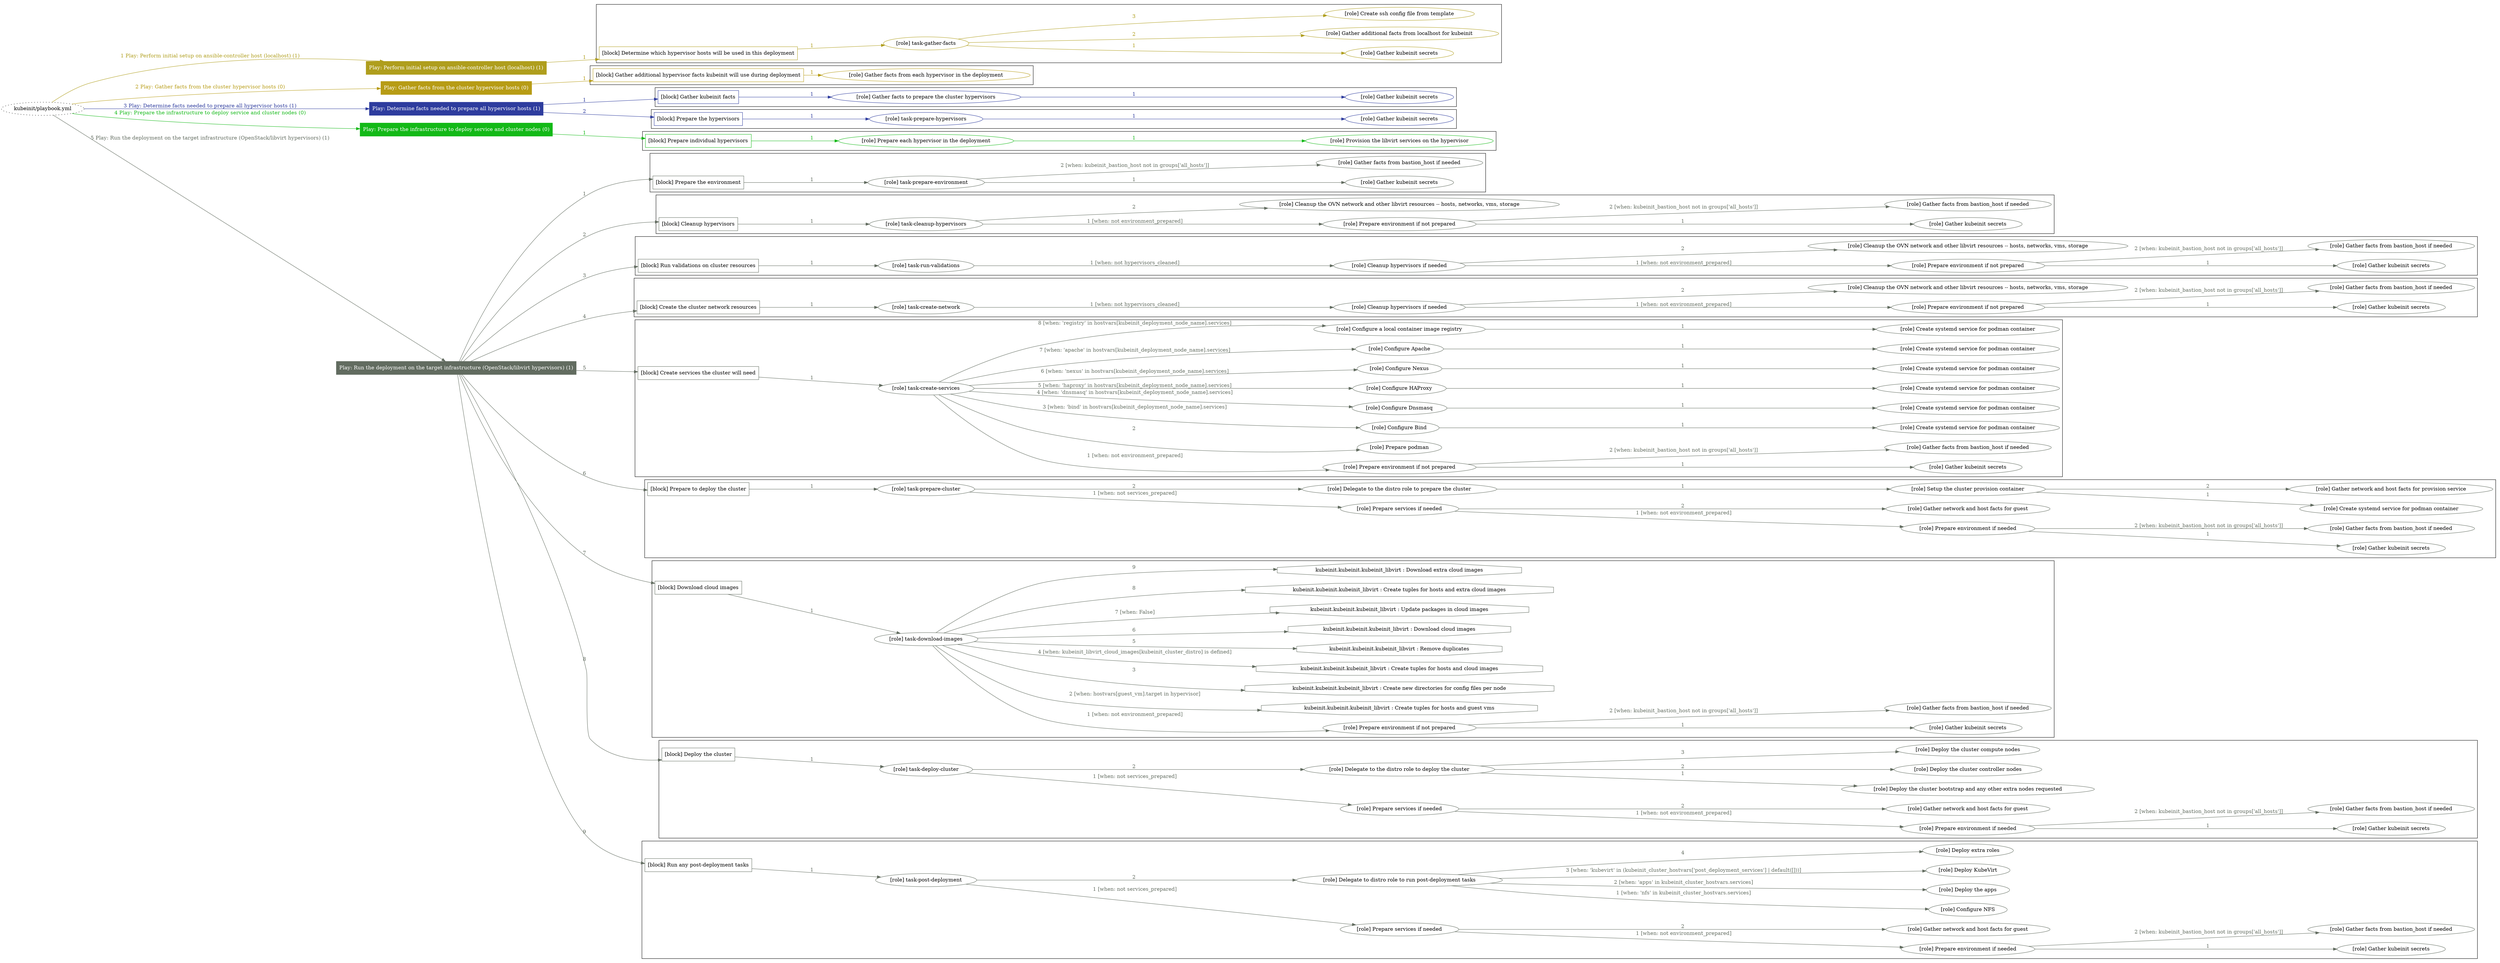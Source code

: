digraph {
	graph [concentrate=true ordering=in rankdir=LR ratio=fill]
	edge [esep=5 sep=10]
	"kubeinit/playbook.yml" [URL="/home/runner/work/kubeinit/kubeinit/kubeinit/playbook.yml" id=playbook_30749a3f style=dotted]
	"kubeinit/playbook.yml" -> play_d577f607 [label="1 Play: Perform initial setup on ansible-controller host (localhost) (1)" color="#af9e1d" fontcolor="#af9e1d" id=edge_play_d577f607 labeltooltip="1 Play: Perform initial setup on ansible-controller host (localhost) (1)" tooltip="1 Play: Perform initial setup on ansible-controller host (localhost) (1)"]
	subgraph "Play: Perform initial setup on ansible-controller host (localhost) (1)" {
		play_d577f607 [label="Play: Perform initial setup on ansible-controller host (localhost) (1)" URL="/home/runner/work/kubeinit/kubeinit/kubeinit/playbook.yml" color="#af9e1d" fontcolor="#ffffff" id=play_d577f607 shape=box style=filled tooltip=localhost]
		play_d577f607 -> block_976f5971 [label=1 color="#af9e1d" fontcolor="#af9e1d" id=edge_block_976f5971 labeltooltip=1 tooltip=1]
		subgraph cluster_block_976f5971 {
			block_976f5971 [label="[block] Determine which hypervisor hosts will be used in this deployment" URL="/home/runner/work/kubeinit/kubeinit/kubeinit/playbook.yml" color="#af9e1d" id=block_976f5971 labeltooltip="Determine which hypervisor hosts will be used in this deployment" shape=box tooltip="Determine which hypervisor hosts will be used in this deployment"]
			block_976f5971 -> role_ef102cd3 [label="1 " color="#af9e1d" fontcolor="#af9e1d" id=edge_role_ef102cd3 labeltooltip="1 " tooltip="1 "]
			subgraph "task-gather-facts" {
				role_ef102cd3 [label="[role] task-gather-facts" URL="/home/runner/work/kubeinit/kubeinit/kubeinit/playbook.yml" color="#af9e1d" id=role_ef102cd3 tooltip="task-gather-facts"]
				role_ef102cd3 -> role_83635ff8 [label="1 " color="#af9e1d" fontcolor="#af9e1d" id=edge_role_83635ff8 labeltooltip="1 " tooltip="1 "]
				subgraph "Gather kubeinit secrets" {
					role_83635ff8 [label="[role] Gather kubeinit secrets" URL="/home/runner/.ansible/collections/ansible_collections/kubeinit/kubeinit/roles/kubeinit_prepare/tasks/build_hypervisors_group.yml" color="#af9e1d" id=role_83635ff8 tooltip="Gather kubeinit secrets"]
				}
				role_ef102cd3 -> role_409db6c2 [label="2 " color="#af9e1d" fontcolor="#af9e1d" id=edge_role_409db6c2 labeltooltip="2 " tooltip="2 "]
				subgraph "Gather additional facts from localhost for kubeinit" {
					role_409db6c2 [label="[role] Gather additional facts from localhost for kubeinit" URL="/home/runner/.ansible/collections/ansible_collections/kubeinit/kubeinit/roles/kubeinit_prepare/tasks/build_hypervisors_group.yml" color="#af9e1d" id=role_409db6c2 tooltip="Gather additional facts from localhost for kubeinit"]
				}
				role_ef102cd3 -> role_264ac4ea [label="3 " color="#af9e1d" fontcolor="#af9e1d" id=edge_role_264ac4ea labeltooltip="3 " tooltip="3 "]
				subgraph "Create ssh config file from template" {
					role_264ac4ea [label="[role] Create ssh config file from template" URL="/home/runner/.ansible/collections/ansible_collections/kubeinit/kubeinit/roles/kubeinit_prepare/tasks/build_hypervisors_group.yml" color="#af9e1d" id=role_264ac4ea tooltip="Create ssh config file from template"]
				}
			}
		}
	}
	"kubeinit/playbook.yml" -> play_065302ad [label="2 Play: Gather facts from the cluster hypervisor hosts (0)" color="#b79c15" fontcolor="#b79c15" id=edge_play_065302ad labeltooltip="2 Play: Gather facts from the cluster hypervisor hosts (0)" tooltip="2 Play: Gather facts from the cluster hypervisor hosts (0)"]
	subgraph "Play: Gather facts from the cluster hypervisor hosts (0)" {
		play_065302ad [label="Play: Gather facts from the cluster hypervisor hosts (0)" URL="/home/runner/work/kubeinit/kubeinit/kubeinit/playbook.yml" color="#b79c15" fontcolor="#ffffff" id=play_065302ad shape=box style=filled tooltip="Play: Gather facts from the cluster hypervisor hosts (0)"]
		play_065302ad -> block_889294fa [label=1 color="#b79c15" fontcolor="#b79c15" id=edge_block_889294fa labeltooltip=1 tooltip=1]
		subgraph cluster_block_889294fa {
			block_889294fa [label="[block] Gather additional hypervisor facts kubeinit will use during deployment" URL="/home/runner/work/kubeinit/kubeinit/kubeinit/playbook.yml" color="#b79c15" id=block_889294fa labeltooltip="Gather additional hypervisor facts kubeinit will use during deployment" shape=box tooltip="Gather additional hypervisor facts kubeinit will use during deployment"]
			block_889294fa -> role_d16a2fbf [label="1 " color="#b79c15" fontcolor="#b79c15" id=edge_role_d16a2fbf labeltooltip="1 " tooltip="1 "]
			subgraph "Gather facts from each hypervisor in the deployment" {
				role_d16a2fbf [label="[role] Gather facts from each hypervisor in the deployment" URL="/home/runner/work/kubeinit/kubeinit/kubeinit/playbook.yml" color="#b79c15" id=role_d16a2fbf tooltip="Gather facts from each hypervisor in the deployment"]
			}
		}
	}
	"kubeinit/playbook.yml" -> play_caeff4f0 [label="3 Play: Determine facts needed to prepare all hypervisor hosts (1)" color="#2e3c9e" fontcolor="#2e3c9e" id=edge_play_caeff4f0 labeltooltip="3 Play: Determine facts needed to prepare all hypervisor hosts (1)" tooltip="3 Play: Determine facts needed to prepare all hypervisor hosts (1)"]
	subgraph "Play: Determine facts needed to prepare all hypervisor hosts (1)" {
		play_caeff4f0 [label="Play: Determine facts needed to prepare all hypervisor hosts (1)" URL="/home/runner/work/kubeinit/kubeinit/kubeinit/playbook.yml" color="#2e3c9e" fontcolor="#ffffff" id=play_caeff4f0 shape=box style=filled tooltip=localhost]
		play_caeff4f0 -> block_2081724f [label=1 color="#2e3c9e" fontcolor="#2e3c9e" id=edge_block_2081724f labeltooltip=1 tooltip=1]
		subgraph cluster_block_2081724f {
			block_2081724f [label="[block] Gather kubeinit facts" URL="/home/runner/work/kubeinit/kubeinit/kubeinit/playbook.yml" color="#2e3c9e" id=block_2081724f labeltooltip="Gather kubeinit facts" shape=box tooltip="Gather kubeinit facts"]
			block_2081724f -> role_ed8bfe25 [label="1 " color="#2e3c9e" fontcolor="#2e3c9e" id=edge_role_ed8bfe25 labeltooltip="1 " tooltip="1 "]
			subgraph "Gather facts to prepare the cluster hypervisors" {
				role_ed8bfe25 [label="[role] Gather facts to prepare the cluster hypervisors" URL="/home/runner/work/kubeinit/kubeinit/kubeinit/playbook.yml" color="#2e3c9e" id=role_ed8bfe25 tooltip="Gather facts to prepare the cluster hypervisors"]
				role_ed8bfe25 -> role_efd470d6 [label="1 " color="#2e3c9e" fontcolor="#2e3c9e" id=edge_role_efd470d6 labeltooltip="1 " tooltip="1 "]
				subgraph "Gather kubeinit secrets" {
					role_efd470d6 [label="[role] Gather kubeinit secrets" URL="/home/runner/.ansible/collections/ansible_collections/kubeinit/kubeinit/roles/kubeinit_prepare/tasks/gather_kubeinit_facts.yml" color="#2e3c9e" id=role_efd470d6 tooltip="Gather kubeinit secrets"]
				}
			}
		}
		play_caeff4f0 -> block_053ad68b [label=2 color="#2e3c9e" fontcolor="#2e3c9e" id=edge_block_053ad68b labeltooltip=2 tooltip=2]
		subgraph cluster_block_053ad68b {
			block_053ad68b [label="[block] Prepare the hypervisors" URL="/home/runner/work/kubeinit/kubeinit/kubeinit/playbook.yml" color="#2e3c9e" id=block_053ad68b labeltooltip="Prepare the hypervisors" shape=box tooltip="Prepare the hypervisors"]
			block_053ad68b -> role_da929259 [label="1 " color="#2e3c9e" fontcolor="#2e3c9e" id=edge_role_da929259 labeltooltip="1 " tooltip="1 "]
			subgraph "task-prepare-hypervisors" {
				role_da929259 [label="[role] task-prepare-hypervisors" URL="/home/runner/work/kubeinit/kubeinit/kubeinit/playbook.yml" color="#2e3c9e" id=role_da929259 tooltip="task-prepare-hypervisors"]
				role_da929259 -> role_e01d1fc5 [label="1 " color="#2e3c9e" fontcolor="#2e3c9e" id=edge_role_e01d1fc5 labeltooltip="1 " tooltip="1 "]
				subgraph "Gather kubeinit secrets" {
					role_e01d1fc5 [label="[role] Gather kubeinit secrets" URL="/home/runner/.ansible/collections/ansible_collections/kubeinit/kubeinit/roles/kubeinit_prepare/tasks/gather_kubeinit_facts.yml" color="#2e3c9e" id=role_e01d1fc5 tooltip="Gather kubeinit secrets"]
				}
			}
		}
	}
	"kubeinit/playbook.yml" -> play_11ae62f7 [label="4 Play: Prepare the infrastructure to deploy service and cluster nodes (0)" color="#13b917" fontcolor="#13b917" id=edge_play_11ae62f7 labeltooltip="4 Play: Prepare the infrastructure to deploy service and cluster nodes (0)" tooltip="4 Play: Prepare the infrastructure to deploy service and cluster nodes (0)"]
	subgraph "Play: Prepare the infrastructure to deploy service and cluster nodes (0)" {
		play_11ae62f7 [label="Play: Prepare the infrastructure to deploy service and cluster nodes (0)" URL="/home/runner/work/kubeinit/kubeinit/kubeinit/playbook.yml" color="#13b917" fontcolor="#ffffff" id=play_11ae62f7 shape=box style=filled tooltip="Play: Prepare the infrastructure to deploy service and cluster nodes (0)"]
		play_11ae62f7 -> block_741f6dc7 [label=1 color="#13b917" fontcolor="#13b917" id=edge_block_741f6dc7 labeltooltip=1 tooltip=1]
		subgraph cluster_block_741f6dc7 {
			block_741f6dc7 [label="[block] Prepare individual hypervisors" URL="/home/runner/work/kubeinit/kubeinit/kubeinit/playbook.yml" color="#13b917" id=block_741f6dc7 labeltooltip="Prepare individual hypervisors" shape=box tooltip="Prepare individual hypervisors"]
			block_741f6dc7 -> role_d566f4c8 [label="1 " color="#13b917" fontcolor="#13b917" id=edge_role_d566f4c8 labeltooltip="1 " tooltip="1 "]
			subgraph "Prepare each hypervisor in the deployment" {
				role_d566f4c8 [label="[role] Prepare each hypervisor in the deployment" URL="/home/runner/work/kubeinit/kubeinit/kubeinit/playbook.yml" color="#13b917" id=role_d566f4c8 tooltip="Prepare each hypervisor in the deployment"]
				role_d566f4c8 -> role_2dc87231 [label="1 " color="#13b917" fontcolor="#13b917" id=edge_role_2dc87231 labeltooltip="1 " tooltip="1 "]
				subgraph "Provision the libvirt services on the hypervisor" {
					role_2dc87231 [label="[role] Provision the libvirt services on the hypervisor" URL="/home/runner/.ansible/collections/ansible_collections/kubeinit/kubeinit/roles/kubeinit_prepare/tasks/prepare_hypervisor.yml" color="#13b917" id=role_2dc87231 tooltip="Provision the libvirt services on the hypervisor"]
				}
			}
		}
	}
	"kubeinit/playbook.yml" -> play_496acaeb [label="5 Play: Run the deployment on the target infrastructure (OpenStack/libvirt hypervisors) (1)" color="#626c60" fontcolor="#626c60" id=edge_play_496acaeb labeltooltip="5 Play: Run the deployment on the target infrastructure (OpenStack/libvirt hypervisors) (1)" tooltip="5 Play: Run the deployment on the target infrastructure (OpenStack/libvirt hypervisors) (1)"]
	subgraph "Play: Run the deployment on the target infrastructure (OpenStack/libvirt hypervisors) (1)" {
		play_496acaeb [label="Play: Run the deployment on the target infrastructure (OpenStack/libvirt hypervisors) (1)" URL="/home/runner/work/kubeinit/kubeinit/kubeinit/playbook.yml" color="#626c60" fontcolor="#ffffff" id=play_496acaeb shape=box style=filled tooltip=localhost]
		play_496acaeb -> block_a44e2625 [label=1 color="#626c60" fontcolor="#626c60" id=edge_block_a44e2625 labeltooltip=1 tooltip=1]
		subgraph cluster_block_a44e2625 {
			block_a44e2625 [label="[block] Prepare the environment" URL="/home/runner/work/kubeinit/kubeinit/kubeinit/playbook.yml" color="#626c60" id=block_a44e2625 labeltooltip="Prepare the environment" shape=box tooltip="Prepare the environment"]
			block_a44e2625 -> role_06ee6f56 [label="1 " color="#626c60" fontcolor="#626c60" id=edge_role_06ee6f56 labeltooltip="1 " tooltip="1 "]
			subgraph "task-prepare-environment" {
				role_06ee6f56 [label="[role] task-prepare-environment" URL="/home/runner/work/kubeinit/kubeinit/kubeinit/playbook.yml" color="#626c60" id=role_06ee6f56 tooltip="task-prepare-environment"]
				role_06ee6f56 -> role_950dd692 [label="1 " color="#626c60" fontcolor="#626c60" id=edge_role_950dd692 labeltooltip="1 " tooltip="1 "]
				subgraph "Gather kubeinit secrets" {
					role_950dd692 [label="[role] Gather kubeinit secrets" URL="/home/runner/.ansible/collections/ansible_collections/kubeinit/kubeinit/roles/kubeinit_prepare/tasks/gather_kubeinit_facts.yml" color="#626c60" id=role_950dd692 tooltip="Gather kubeinit secrets"]
				}
				role_06ee6f56 -> role_ac5ef016 [label="2 [when: kubeinit_bastion_host not in groups['all_hosts']]" color="#626c60" fontcolor="#626c60" id=edge_role_ac5ef016 labeltooltip="2 [when: kubeinit_bastion_host not in groups['all_hosts']]" tooltip="2 [when: kubeinit_bastion_host not in groups['all_hosts']]"]
				subgraph "Gather facts from bastion_host if needed" {
					role_ac5ef016 [label="[role] Gather facts from bastion_host if needed" URL="/home/runner/.ansible/collections/ansible_collections/kubeinit/kubeinit/roles/kubeinit_prepare/tasks/main.yml" color="#626c60" id=role_ac5ef016 tooltip="Gather facts from bastion_host if needed"]
				}
			}
		}
		play_496acaeb -> block_24835669 [label=2 color="#626c60" fontcolor="#626c60" id=edge_block_24835669 labeltooltip=2 tooltip=2]
		subgraph cluster_block_24835669 {
			block_24835669 [label="[block] Cleanup hypervisors" URL="/home/runner/work/kubeinit/kubeinit/kubeinit/playbook.yml" color="#626c60" id=block_24835669 labeltooltip="Cleanup hypervisors" shape=box tooltip="Cleanup hypervisors"]
			block_24835669 -> role_51673ba3 [label="1 " color="#626c60" fontcolor="#626c60" id=edge_role_51673ba3 labeltooltip="1 " tooltip="1 "]
			subgraph "task-cleanup-hypervisors" {
				role_51673ba3 [label="[role] task-cleanup-hypervisors" URL="/home/runner/work/kubeinit/kubeinit/kubeinit/playbook.yml" color="#626c60" id=role_51673ba3 tooltip="task-cleanup-hypervisors"]
				role_51673ba3 -> role_66d5d3e8 [label="1 [when: not environment_prepared]" color="#626c60" fontcolor="#626c60" id=edge_role_66d5d3e8 labeltooltip="1 [when: not environment_prepared]" tooltip="1 [when: not environment_prepared]"]
				subgraph "Prepare environment if not prepared" {
					role_66d5d3e8 [label="[role] Prepare environment if not prepared" URL="/home/runner/.ansible/collections/ansible_collections/kubeinit/kubeinit/roles/kubeinit_libvirt/tasks/cleanup_hypervisors.yml" color="#626c60" id=role_66d5d3e8 tooltip="Prepare environment if not prepared"]
					role_66d5d3e8 -> role_c70b87fb [label="1 " color="#626c60" fontcolor="#626c60" id=edge_role_c70b87fb labeltooltip="1 " tooltip="1 "]
					subgraph "Gather kubeinit secrets" {
						role_c70b87fb [label="[role] Gather kubeinit secrets" URL="/home/runner/.ansible/collections/ansible_collections/kubeinit/kubeinit/roles/kubeinit_prepare/tasks/gather_kubeinit_facts.yml" color="#626c60" id=role_c70b87fb tooltip="Gather kubeinit secrets"]
					}
					role_66d5d3e8 -> role_ecb8391c [label="2 [when: kubeinit_bastion_host not in groups['all_hosts']]" color="#626c60" fontcolor="#626c60" id=edge_role_ecb8391c labeltooltip="2 [when: kubeinit_bastion_host not in groups['all_hosts']]" tooltip="2 [when: kubeinit_bastion_host not in groups['all_hosts']]"]
					subgraph "Gather facts from bastion_host if needed" {
						role_ecb8391c [label="[role] Gather facts from bastion_host if needed" URL="/home/runner/.ansible/collections/ansible_collections/kubeinit/kubeinit/roles/kubeinit_prepare/tasks/main.yml" color="#626c60" id=role_ecb8391c tooltip="Gather facts from bastion_host if needed"]
					}
				}
				role_51673ba3 -> role_c96b4304 [label="2 " color="#626c60" fontcolor="#626c60" id=edge_role_c96b4304 labeltooltip="2 " tooltip="2 "]
				subgraph "Cleanup the OVN network and other libvirt resources -- hosts, networks, vms, storage" {
					role_c96b4304 [label="[role] Cleanup the OVN network and other libvirt resources -- hosts, networks, vms, storage" URL="/home/runner/.ansible/collections/ansible_collections/kubeinit/kubeinit/roles/kubeinit_libvirt/tasks/cleanup_hypervisors.yml" color="#626c60" id=role_c96b4304 tooltip="Cleanup the OVN network and other libvirt resources -- hosts, networks, vms, storage"]
				}
			}
		}
		play_496acaeb -> block_3e4c76f4 [label=3 color="#626c60" fontcolor="#626c60" id=edge_block_3e4c76f4 labeltooltip=3 tooltip=3]
		subgraph cluster_block_3e4c76f4 {
			block_3e4c76f4 [label="[block] Run validations on cluster resources" URL="/home/runner/work/kubeinit/kubeinit/kubeinit/playbook.yml" color="#626c60" id=block_3e4c76f4 labeltooltip="Run validations on cluster resources" shape=box tooltip="Run validations on cluster resources"]
			block_3e4c76f4 -> role_a70a73c2 [label="1 " color="#626c60" fontcolor="#626c60" id=edge_role_a70a73c2 labeltooltip="1 " tooltip="1 "]
			subgraph "task-run-validations" {
				role_a70a73c2 [label="[role] task-run-validations" URL="/home/runner/work/kubeinit/kubeinit/kubeinit/playbook.yml" color="#626c60" id=role_a70a73c2 tooltip="task-run-validations"]
				role_a70a73c2 -> role_a567def7 [label="1 [when: not hypervisors_cleaned]" color="#626c60" fontcolor="#626c60" id=edge_role_a567def7 labeltooltip="1 [when: not hypervisors_cleaned]" tooltip="1 [when: not hypervisors_cleaned]"]
				subgraph "Cleanup hypervisors if needed" {
					role_a567def7 [label="[role] Cleanup hypervisors if needed" URL="/home/runner/.ansible/collections/ansible_collections/kubeinit/kubeinit/roles/kubeinit_validations/tasks/main.yml" color="#626c60" id=role_a567def7 tooltip="Cleanup hypervisors if needed"]
					role_a567def7 -> role_9c389e30 [label="1 [when: not environment_prepared]" color="#626c60" fontcolor="#626c60" id=edge_role_9c389e30 labeltooltip="1 [when: not environment_prepared]" tooltip="1 [when: not environment_prepared]"]
					subgraph "Prepare environment if not prepared" {
						role_9c389e30 [label="[role] Prepare environment if not prepared" URL="/home/runner/.ansible/collections/ansible_collections/kubeinit/kubeinit/roles/kubeinit_libvirt/tasks/cleanup_hypervisors.yml" color="#626c60" id=role_9c389e30 tooltip="Prepare environment if not prepared"]
						role_9c389e30 -> role_8d122d7b [label="1 " color="#626c60" fontcolor="#626c60" id=edge_role_8d122d7b labeltooltip="1 " tooltip="1 "]
						subgraph "Gather kubeinit secrets" {
							role_8d122d7b [label="[role] Gather kubeinit secrets" URL="/home/runner/.ansible/collections/ansible_collections/kubeinit/kubeinit/roles/kubeinit_prepare/tasks/gather_kubeinit_facts.yml" color="#626c60" id=role_8d122d7b tooltip="Gather kubeinit secrets"]
						}
						role_9c389e30 -> role_d8427e8b [label="2 [when: kubeinit_bastion_host not in groups['all_hosts']]" color="#626c60" fontcolor="#626c60" id=edge_role_d8427e8b labeltooltip="2 [when: kubeinit_bastion_host not in groups['all_hosts']]" tooltip="2 [when: kubeinit_bastion_host not in groups['all_hosts']]"]
						subgraph "Gather facts from bastion_host if needed" {
							role_d8427e8b [label="[role] Gather facts from bastion_host if needed" URL="/home/runner/.ansible/collections/ansible_collections/kubeinit/kubeinit/roles/kubeinit_prepare/tasks/main.yml" color="#626c60" id=role_d8427e8b tooltip="Gather facts from bastion_host if needed"]
						}
					}
					role_a567def7 -> role_5cc584cd [label="2 " color="#626c60" fontcolor="#626c60" id=edge_role_5cc584cd labeltooltip="2 " tooltip="2 "]
					subgraph "Cleanup the OVN network and other libvirt resources -- hosts, networks, vms, storage" {
						role_5cc584cd [label="[role] Cleanup the OVN network and other libvirt resources -- hosts, networks, vms, storage" URL="/home/runner/.ansible/collections/ansible_collections/kubeinit/kubeinit/roles/kubeinit_libvirt/tasks/cleanup_hypervisors.yml" color="#626c60" id=role_5cc584cd tooltip="Cleanup the OVN network and other libvirt resources -- hosts, networks, vms, storage"]
					}
				}
			}
		}
		play_496acaeb -> block_2f257a3d [label=4 color="#626c60" fontcolor="#626c60" id=edge_block_2f257a3d labeltooltip=4 tooltip=4]
		subgraph cluster_block_2f257a3d {
			block_2f257a3d [label="[block] Create the cluster network resources" URL="/home/runner/work/kubeinit/kubeinit/kubeinit/playbook.yml" color="#626c60" id=block_2f257a3d labeltooltip="Create the cluster network resources" shape=box tooltip="Create the cluster network resources"]
			block_2f257a3d -> role_8ef2f2ac [label="1 " color="#626c60" fontcolor="#626c60" id=edge_role_8ef2f2ac labeltooltip="1 " tooltip="1 "]
			subgraph "task-create-network" {
				role_8ef2f2ac [label="[role] task-create-network" URL="/home/runner/work/kubeinit/kubeinit/kubeinit/playbook.yml" color="#626c60" id=role_8ef2f2ac tooltip="task-create-network"]
				role_8ef2f2ac -> role_85b3d9f4 [label="1 [when: not hypervisors_cleaned]" color="#626c60" fontcolor="#626c60" id=edge_role_85b3d9f4 labeltooltip="1 [when: not hypervisors_cleaned]" tooltip="1 [when: not hypervisors_cleaned]"]
				subgraph "Cleanup hypervisors if needed" {
					role_85b3d9f4 [label="[role] Cleanup hypervisors if needed" URL="/home/runner/.ansible/collections/ansible_collections/kubeinit/kubeinit/roles/kubeinit_libvirt/tasks/create_network.yml" color="#626c60" id=role_85b3d9f4 tooltip="Cleanup hypervisors if needed"]
					role_85b3d9f4 -> role_d1413cb6 [label="1 [when: not environment_prepared]" color="#626c60" fontcolor="#626c60" id=edge_role_d1413cb6 labeltooltip="1 [when: not environment_prepared]" tooltip="1 [when: not environment_prepared]"]
					subgraph "Prepare environment if not prepared" {
						role_d1413cb6 [label="[role] Prepare environment if not prepared" URL="/home/runner/.ansible/collections/ansible_collections/kubeinit/kubeinit/roles/kubeinit_libvirt/tasks/cleanup_hypervisors.yml" color="#626c60" id=role_d1413cb6 tooltip="Prepare environment if not prepared"]
						role_d1413cb6 -> role_c3419236 [label="1 " color="#626c60" fontcolor="#626c60" id=edge_role_c3419236 labeltooltip="1 " tooltip="1 "]
						subgraph "Gather kubeinit secrets" {
							role_c3419236 [label="[role] Gather kubeinit secrets" URL="/home/runner/.ansible/collections/ansible_collections/kubeinit/kubeinit/roles/kubeinit_prepare/tasks/gather_kubeinit_facts.yml" color="#626c60" id=role_c3419236 tooltip="Gather kubeinit secrets"]
						}
						role_d1413cb6 -> role_7e257e46 [label="2 [when: kubeinit_bastion_host not in groups['all_hosts']]" color="#626c60" fontcolor="#626c60" id=edge_role_7e257e46 labeltooltip="2 [when: kubeinit_bastion_host not in groups['all_hosts']]" tooltip="2 [when: kubeinit_bastion_host not in groups['all_hosts']]"]
						subgraph "Gather facts from bastion_host if needed" {
							role_7e257e46 [label="[role] Gather facts from bastion_host if needed" URL="/home/runner/.ansible/collections/ansible_collections/kubeinit/kubeinit/roles/kubeinit_prepare/tasks/main.yml" color="#626c60" id=role_7e257e46 tooltip="Gather facts from bastion_host if needed"]
						}
					}
					role_85b3d9f4 -> role_baa910cc [label="2 " color="#626c60" fontcolor="#626c60" id=edge_role_baa910cc labeltooltip="2 " tooltip="2 "]
					subgraph "Cleanup the OVN network and other libvirt resources -- hosts, networks, vms, storage" {
						role_baa910cc [label="[role] Cleanup the OVN network and other libvirt resources -- hosts, networks, vms, storage" URL="/home/runner/.ansible/collections/ansible_collections/kubeinit/kubeinit/roles/kubeinit_libvirt/tasks/cleanup_hypervisors.yml" color="#626c60" id=role_baa910cc tooltip="Cleanup the OVN network and other libvirt resources -- hosts, networks, vms, storage"]
					}
				}
			}
		}
		play_496acaeb -> block_130d1f8c [label=5 color="#626c60" fontcolor="#626c60" id=edge_block_130d1f8c labeltooltip=5 tooltip=5]
		subgraph cluster_block_130d1f8c {
			block_130d1f8c [label="[block] Create services the cluster will need" URL="/home/runner/work/kubeinit/kubeinit/kubeinit/playbook.yml" color="#626c60" id=block_130d1f8c labeltooltip="Create services the cluster will need" shape=box tooltip="Create services the cluster will need"]
			block_130d1f8c -> role_819a53d8 [label="1 " color="#626c60" fontcolor="#626c60" id=edge_role_819a53d8 labeltooltip="1 " tooltip="1 "]
			subgraph "task-create-services" {
				role_819a53d8 [label="[role] task-create-services" URL="/home/runner/work/kubeinit/kubeinit/kubeinit/playbook.yml" color="#626c60" id=role_819a53d8 tooltip="task-create-services"]
				role_819a53d8 -> role_17304ef6 [label="1 [when: not environment_prepared]" color="#626c60" fontcolor="#626c60" id=edge_role_17304ef6 labeltooltip="1 [when: not environment_prepared]" tooltip="1 [when: not environment_prepared]"]
				subgraph "Prepare environment if not prepared" {
					role_17304ef6 [label="[role] Prepare environment if not prepared" URL="/home/runner/.ansible/collections/ansible_collections/kubeinit/kubeinit/roles/kubeinit_services/tasks/main.yml" color="#626c60" id=role_17304ef6 tooltip="Prepare environment if not prepared"]
					role_17304ef6 -> role_bcc1b014 [label="1 " color="#626c60" fontcolor="#626c60" id=edge_role_bcc1b014 labeltooltip="1 " tooltip="1 "]
					subgraph "Gather kubeinit secrets" {
						role_bcc1b014 [label="[role] Gather kubeinit secrets" URL="/home/runner/.ansible/collections/ansible_collections/kubeinit/kubeinit/roles/kubeinit_prepare/tasks/gather_kubeinit_facts.yml" color="#626c60" id=role_bcc1b014 tooltip="Gather kubeinit secrets"]
					}
					role_17304ef6 -> role_eeeb32fd [label="2 [when: kubeinit_bastion_host not in groups['all_hosts']]" color="#626c60" fontcolor="#626c60" id=edge_role_eeeb32fd labeltooltip="2 [when: kubeinit_bastion_host not in groups['all_hosts']]" tooltip="2 [when: kubeinit_bastion_host not in groups['all_hosts']]"]
					subgraph "Gather facts from bastion_host if needed" {
						role_eeeb32fd [label="[role] Gather facts from bastion_host if needed" URL="/home/runner/.ansible/collections/ansible_collections/kubeinit/kubeinit/roles/kubeinit_prepare/tasks/main.yml" color="#626c60" id=role_eeeb32fd tooltip="Gather facts from bastion_host if needed"]
					}
				}
				role_819a53d8 -> role_d31f1e93 [label="2 " color="#626c60" fontcolor="#626c60" id=edge_role_d31f1e93 labeltooltip="2 " tooltip="2 "]
				subgraph "Prepare podman" {
					role_d31f1e93 [label="[role] Prepare podman" URL="/home/runner/.ansible/collections/ansible_collections/kubeinit/kubeinit/roles/kubeinit_services/tasks/00_create_service_pod.yml" color="#626c60" id=role_d31f1e93 tooltip="Prepare podman"]
				}
				role_819a53d8 -> role_8fdf3fdf [label="3 [when: 'bind' in hostvars[kubeinit_deployment_node_name].services]" color="#626c60" fontcolor="#626c60" id=edge_role_8fdf3fdf labeltooltip="3 [when: 'bind' in hostvars[kubeinit_deployment_node_name].services]" tooltip="3 [when: 'bind' in hostvars[kubeinit_deployment_node_name].services]"]
				subgraph "Configure Bind" {
					role_8fdf3fdf [label="[role] Configure Bind" URL="/home/runner/.ansible/collections/ansible_collections/kubeinit/kubeinit/roles/kubeinit_services/tasks/start_services_containers.yml" color="#626c60" id=role_8fdf3fdf tooltip="Configure Bind"]
					role_8fdf3fdf -> role_a6c227b3 [label="1 " color="#626c60" fontcolor="#626c60" id=edge_role_a6c227b3 labeltooltip="1 " tooltip="1 "]
					subgraph "Create systemd service for podman container" {
						role_a6c227b3 [label="[role] Create systemd service for podman container" URL="/home/runner/.ansible/collections/ansible_collections/kubeinit/kubeinit/roles/kubeinit_bind/tasks/main.yml" color="#626c60" id=role_a6c227b3 tooltip="Create systemd service for podman container"]
					}
				}
				role_819a53d8 -> role_625ab8e1 [label="4 [when: 'dnsmasq' in hostvars[kubeinit_deployment_node_name].services]" color="#626c60" fontcolor="#626c60" id=edge_role_625ab8e1 labeltooltip="4 [when: 'dnsmasq' in hostvars[kubeinit_deployment_node_name].services]" tooltip="4 [when: 'dnsmasq' in hostvars[kubeinit_deployment_node_name].services]"]
				subgraph "Configure Dnsmasq" {
					role_625ab8e1 [label="[role] Configure Dnsmasq" URL="/home/runner/.ansible/collections/ansible_collections/kubeinit/kubeinit/roles/kubeinit_services/tasks/start_services_containers.yml" color="#626c60" id=role_625ab8e1 tooltip="Configure Dnsmasq"]
					role_625ab8e1 -> role_b9a26465 [label="1 " color="#626c60" fontcolor="#626c60" id=edge_role_b9a26465 labeltooltip="1 " tooltip="1 "]
					subgraph "Create systemd service for podman container" {
						role_b9a26465 [label="[role] Create systemd service for podman container" URL="/home/runner/.ansible/collections/ansible_collections/kubeinit/kubeinit/roles/kubeinit_dnsmasq/tasks/main.yml" color="#626c60" id=role_b9a26465 tooltip="Create systemd service for podman container"]
					}
				}
				role_819a53d8 -> role_60f36b6b [label="5 [when: 'haproxy' in hostvars[kubeinit_deployment_node_name].services]" color="#626c60" fontcolor="#626c60" id=edge_role_60f36b6b labeltooltip="5 [when: 'haproxy' in hostvars[kubeinit_deployment_node_name].services]" tooltip="5 [when: 'haproxy' in hostvars[kubeinit_deployment_node_name].services]"]
				subgraph "Configure HAProxy" {
					role_60f36b6b [label="[role] Configure HAProxy" URL="/home/runner/.ansible/collections/ansible_collections/kubeinit/kubeinit/roles/kubeinit_services/tasks/start_services_containers.yml" color="#626c60" id=role_60f36b6b tooltip="Configure HAProxy"]
					role_60f36b6b -> role_831205de [label="1 " color="#626c60" fontcolor="#626c60" id=edge_role_831205de labeltooltip="1 " tooltip="1 "]
					subgraph "Create systemd service for podman container" {
						role_831205de [label="[role] Create systemd service for podman container" URL="/home/runner/.ansible/collections/ansible_collections/kubeinit/kubeinit/roles/kubeinit_haproxy/tasks/main.yml" color="#626c60" id=role_831205de tooltip="Create systemd service for podman container"]
					}
				}
				role_819a53d8 -> role_39bfb5f4 [label="6 [when: 'nexus' in hostvars[kubeinit_deployment_node_name].services]" color="#626c60" fontcolor="#626c60" id=edge_role_39bfb5f4 labeltooltip="6 [when: 'nexus' in hostvars[kubeinit_deployment_node_name].services]" tooltip="6 [when: 'nexus' in hostvars[kubeinit_deployment_node_name].services]"]
				subgraph "Configure Nexus" {
					role_39bfb5f4 [label="[role] Configure Nexus" URL="/home/runner/.ansible/collections/ansible_collections/kubeinit/kubeinit/roles/kubeinit_services/tasks/start_services_containers.yml" color="#626c60" id=role_39bfb5f4 tooltip="Configure Nexus"]
					role_39bfb5f4 -> role_74a47f64 [label="1 " color="#626c60" fontcolor="#626c60" id=edge_role_74a47f64 labeltooltip="1 " tooltip="1 "]
					subgraph "Create systemd service for podman container" {
						role_74a47f64 [label="[role] Create systemd service for podman container" URL="/home/runner/.ansible/collections/ansible_collections/kubeinit/kubeinit/roles/kubeinit_nexus/tasks/main.yml" color="#626c60" id=role_74a47f64 tooltip="Create systemd service for podman container"]
					}
				}
				role_819a53d8 -> role_e45f8f55 [label="7 [when: 'apache' in hostvars[kubeinit_deployment_node_name].services]" color="#626c60" fontcolor="#626c60" id=edge_role_e45f8f55 labeltooltip="7 [when: 'apache' in hostvars[kubeinit_deployment_node_name].services]" tooltip="7 [when: 'apache' in hostvars[kubeinit_deployment_node_name].services]"]
				subgraph "Configure Apache" {
					role_e45f8f55 [label="[role] Configure Apache" URL="/home/runner/.ansible/collections/ansible_collections/kubeinit/kubeinit/roles/kubeinit_services/tasks/start_services_containers.yml" color="#626c60" id=role_e45f8f55 tooltip="Configure Apache"]
					role_e45f8f55 -> role_c25bfd4e [label="1 " color="#626c60" fontcolor="#626c60" id=edge_role_c25bfd4e labeltooltip="1 " tooltip="1 "]
					subgraph "Create systemd service for podman container" {
						role_c25bfd4e [label="[role] Create systemd service for podman container" URL="/home/runner/.ansible/collections/ansible_collections/kubeinit/kubeinit/roles/kubeinit_apache/tasks/main.yml" color="#626c60" id=role_c25bfd4e tooltip="Create systemd service for podman container"]
					}
				}
				role_819a53d8 -> role_31b55a34 [label="8 [when: 'registry' in hostvars[kubeinit_deployment_node_name].services]" color="#626c60" fontcolor="#626c60" id=edge_role_31b55a34 labeltooltip="8 [when: 'registry' in hostvars[kubeinit_deployment_node_name].services]" tooltip="8 [when: 'registry' in hostvars[kubeinit_deployment_node_name].services]"]
				subgraph "Configure a local container image registry" {
					role_31b55a34 [label="[role] Configure a local container image registry" URL="/home/runner/.ansible/collections/ansible_collections/kubeinit/kubeinit/roles/kubeinit_services/tasks/start_services_containers.yml" color="#626c60" id=role_31b55a34 tooltip="Configure a local container image registry"]
					role_31b55a34 -> role_90a27cd9 [label="1 " color="#626c60" fontcolor="#626c60" id=edge_role_90a27cd9 labeltooltip="1 " tooltip="1 "]
					subgraph "Create systemd service for podman container" {
						role_90a27cd9 [label="[role] Create systemd service for podman container" URL="/home/runner/.ansible/collections/ansible_collections/kubeinit/kubeinit/roles/kubeinit_registry/tasks/main.yml" color="#626c60" id=role_90a27cd9 tooltip="Create systemd service for podman container"]
					}
				}
			}
		}
		play_496acaeb -> block_2fe7a0a0 [label=6 color="#626c60" fontcolor="#626c60" id=edge_block_2fe7a0a0 labeltooltip=6 tooltip=6]
		subgraph cluster_block_2fe7a0a0 {
			block_2fe7a0a0 [label="[block] Prepare to deploy the cluster" URL="/home/runner/work/kubeinit/kubeinit/kubeinit/playbook.yml" color="#626c60" id=block_2fe7a0a0 labeltooltip="Prepare to deploy the cluster" shape=box tooltip="Prepare to deploy the cluster"]
			block_2fe7a0a0 -> role_580b9e70 [label="1 " color="#626c60" fontcolor="#626c60" id=edge_role_580b9e70 labeltooltip="1 " tooltip="1 "]
			subgraph "task-prepare-cluster" {
				role_580b9e70 [label="[role] task-prepare-cluster" URL="/home/runner/work/kubeinit/kubeinit/kubeinit/playbook.yml" color="#626c60" id=role_580b9e70 tooltip="task-prepare-cluster"]
				role_580b9e70 -> role_f3a5983f [label="1 [when: not services_prepared]" color="#626c60" fontcolor="#626c60" id=edge_role_f3a5983f labeltooltip="1 [when: not services_prepared]" tooltip="1 [when: not services_prepared]"]
				subgraph "Prepare services if needed" {
					role_f3a5983f [label="[role] Prepare services if needed" URL="/home/runner/.ansible/collections/ansible_collections/kubeinit/kubeinit/roles/kubeinit_prepare/tasks/prepare_cluster.yml" color="#626c60" id=role_f3a5983f tooltip="Prepare services if needed"]
					role_f3a5983f -> role_35155d3a [label="1 [when: not environment_prepared]" color="#626c60" fontcolor="#626c60" id=edge_role_35155d3a labeltooltip="1 [when: not environment_prepared]" tooltip="1 [when: not environment_prepared]"]
					subgraph "Prepare environment if needed" {
						role_35155d3a [label="[role] Prepare environment if needed" URL="/home/runner/.ansible/collections/ansible_collections/kubeinit/kubeinit/roles/kubeinit_services/tasks/prepare_services.yml" color="#626c60" id=role_35155d3a tooltip="Prepare environment if needed"]
						role_35155d3a -> role_ca63f90b [label="1 " color="#626c60" fontcolor="#626c60" id=edge_role_ca63f90b labeltooltip="1 " tooltip="1 "]
						subgraph "Gather kubeinit secrets" {
							role_ca63f90b [label="[role] Gather kubeinit secrets" URL="/home/runner/.ansible/collections/ansible_collections/kubeinit/kubeinit/roles/kubeinit_prepare/tasks/gather_kubeinit_facts.yml" color="#626c60" id=role_ca63f90b tooltip="Gather kubeinit secrets"]
						}
						role_35155d3a -> role_1ec82be7 [label="2 [when: kubeinit_bastion_host not in groups['all_hosts']]" color="#626c60" fontcolor="#626c60" id=edge_role_1ec82be7 labeltooltip="2 [when: kubeinit_bastion_host not in groups['all_hosts']]" tooltip="2 [when: kubeinit_bastion_host not in groups['all_hosts']]"]
						subgraph "Gather facts from bastion_host if needed" {
							role_1ec82be7 [label="[role] Gather facts from bastion_host if needed" URL="/home/runner/.ansible/collections/ansible_collections/kubeinit/kubeinit/roles/kubeinit_prepare/tasks/main.yml" color="#626c60" id=role_1ec82be7 tooltip="Gather facts from bastion_host if needed"]
						}
					}
					role_f3a5983f -> role_e79a7e79 [label="2 " color="#626c60" fontcolor="#626c60" id=edge_role_e79a7e79 labeltooltip="2 " tooltip="2 "]
					subgraph "Gather network and host facts for guest" {
						role_e79a7e79 [label="[role] Gather network and host facts for guest" URL="/home/runner/.ansible/collections/ansible_collections/kubeinit/kubeinit/roles/kubeinit_services/tasks/prepare_services.yml" color="#626c60" id=role_e79a7e79 tooltip="Gather network and host facts for guest"]
					}
				}
				role_580b9e70 -> role_f47d462e [label="2 " color="#626c60" fontcolor="#626c60" id=edge_role_f47d462e labeltooltip="2 " tooltip="2 "]
				subgraph "Delegate to the distro role to prepare the cluster" {
					role_f47d462e [label="[role] Delegate to the distro role to prepare the cluster" URL="/home/runner/.ansible/collections/ansible_collections/kubeinit/kubeinit/roles/kubeinit_prepare/tasks/prepare_cluster.yml" color="#626c60" id=role_f47d462e tooltip="Delegate to the distro role to prepare the cluster"]
					role_f47d462e -> role_77b975f0 [label="1 " color="#626c60" fontcolor="#626c60" id=edge_role_77b975f0 labeltooltip="1 " tooltip="1 "]
					subgraph "Setup the cluster provision container" {
						role_77b975f0 [label="[role] Setup the cluster provision container" URL="/home/runner/.ansible/collections/ansible_collections/kubeinit/kubeinit/roles/kubeinit_openshift/tasks/prepare_cluster.yml" color="#626c60" id=role_77b975f0 tooltip="Setup the cluster provision container"]
						role_77b975f0 -> role_4a31080b [label="1 " color="#626c60" fontcolor="#626c60" id=edge_role_4a31080b labeltooltip="1 " tooltip="1 "]
						subgraph "Create systemd service for podman container" {
							role_4a31080b [label="[role] Create systemd service for podman container" URL="/home/runner/.ansible/collections/ansible_collections/kubeinit/kubeinit/roles/kubeinit_services/tasks/create_provision_container.yml" color="#626c60" id=role_4a31080b tooltip="Create systemd service for podman container"]
						}
						role_77b975f0 -> role_64ffcc74 [label="2 " color="#626c60" fontcolor="#626c60" id=edge_role_64ffcc74 labeltooltip="2 " tooltip="2 "]
						subgraph "Gather network and host facts for provision service" {
							role_64ffcc74 [label="[role] Gather network and host facts for provision service" URL="/home/runner/.ansible/collections/ansible_collections/kubeinit/kubeinit/roles/kubeinit_services/tasks/create_provision_container.yml" color="#626c60" id=role_64ffcc74 tooltip="Gather network and host facts for provision service"]
						}
					}
				}
			}
		}
		play_496acaeb -> block_acc6ee23 [label=7 color="#626c60" fontcolor="#626c60" id=edge_block_acc6ee23 labeltooltip=7 tooltip=7]
		subgraph cluster_block_acc6ee23 {
			block_acc6ee23 [label="[block] Download cloud images" URL="/home/runner/work/kubeinit/kubeinit/kubeinit/playbook.yml" color="#626c60" id=block_acc6ee23 labeltooltip="Download cloud images" shape=box tooltip="Download cloud images"]
			block_acc6ee23 -> role_fd285903 [label="1 " color="#626c60" fontcolor="#626c60" id=edge_role_fd285903 labeltooltip="1 " tooltip="1 "]
			subgraph "task-download-images" {
				role_fd285903 [label="[role] task-download-images" URL="/home/runner/work/kubeinit/kubeinit/kubeinit/playbook.yml" color="#626c60" id=role_fd285903 tooltip="task-download-images"]
				role_fd285903 -> role_d105f32d [label="1 [when: not environment_prepared]" color="#626c60" fontcolor="#626c60" id=edge_role_d105f32d labeltooltip="1 [when: not environment_prepared]" tooltip="1 [when: not environment_prepared]"]
				subgraph "Prepare environment if not prepared" {
					role_d105f32d [label="[role] Prepare environment if not prepared" URL="/home/runner/.ansible/collections/ansible_collections/kubeinit/kubeinit/roles/kubeinit_libvirt/tasks/download_cloud_images.yml" color="#626c60" id=role_d105f32d tooltip="Prepare environment if not prepared"]
					role_d105f32d -> role_3171b9af [label="1 " color="#626c60" fontcolor="#626c60" id=edge_role_3171b9af labeltooltip="1 " tooltip="1 "]
					subgraph "Gather kubeinit secrets" {
						role_3171b9af [label="[role] Gather kubeinit secrets" URL="/home/runner/.ansible/collections/ansible_collections/kubeinit/kubeinit/roles/kubeinit_prepare/tasks/gather_kubeinit_facts.yml" color="#626c60" id=role_3171b9af tooltip="Gather kubeinit secrets"]
					}
					role_d105f32d -> role_6040c603 [label="2 [when: kubeinit_bastion_host not in groups['all_hosts']]" color="#626c60" fontcolor="#626c60" id=edge_role_6040c603 labeltooltip="2 [when: kubeinit_bastion_host not in groups['all_hosts']]" tooltip="2 [when: kubeinit_bastion_host not in groups['all_hosts']]"]
					subgraph "Gather facts from bastion_host if needed" {
						role_6040c603 [label="[role] Gather facts from bastion_host if needed" URL="/home/runner/.ansible/collections/ansible_collections/kubeinit/kubeinit/roles/kubeinit_prepare/tasks/main.yml" color="#626c60" id=role_6040c603 tooltip="Gather facts from bastion_host if needed"]
					}
				}
				task_39f16cec [label="kubeinit.kubeinit.kubeinit_libvirt : Create tuples for hosts and guest vms" URL="/home/runner/.ansible/collections/ansible_collections/kubeinit/kubeinit/roles/kubeinit_libvirt/tasks/download_cloud_images.yml" color="#626c60" id=task_39f16cec shape=octagon tooltip="kubeinit.kubeinit.kubeinit_libvirt : Create tuples for hosts and guest vms"]
				role_fd285903 -> task_39f16cec [label="2 [when: hostvars[guest_vm].target in hypervisor]" color="#626c60" fontcolor="#626c60" id=edge_task_39f16cec labeltooltip="2 [when: hostvars[guest_vm].target in hypervisor]" tooltip="2 [when: hostvars[guest_vm].target in hypervisor]"]
				task_b639d815 [label="kubeinit.kubeinit.kubeinit_libvirt : Create new directories for config files per node" URL="/home/runner/.ansible/collections/ansible_collections/kubeinit/kubeinit/roles/kubeinit_libvirt/tasks/download_cloud_images.yml" color="#626c60" id=task_b639d815 shape=octagon tooltip="kubeinit.kubeinit.kubeinit_libvirt : Create new directories for config files per node"]
				role_fd285903 -> task_b639d815 [label="3 " color="#626c60" fontcolor="#626c60" id=edge_task_b639d815 labeltooltip="3 " tooltip="3 "]
				task_aa2595be [label="kubeinit.kubeinit.kubeinit_libvirt : Create tuples for hosts and cloud images" URL="/home/runner/.ansible/collections/ansible_collections/kubeinit/kubeinit/roles/kubeinit_libvirt/tasks/download_cloud_images.yml" color="#626c60" id=task_aa2595be shape=octagon tooltip="kubeinit.kubeinit.kubeinit_libvirt : Create tuples for hosts and cloud images"]
				role_fd285903 -> task_aa2595be [label="4 [when: kubeinit_libvirt_cloud_images[kubeinit_cluster_distro] is defined]" color="#626c60" fontcolor="#626c60" id=edge_task_aa2595be labeltooltip="4 [when: kubeinit_libvirt_cloud_images[kubeinit_cluster_distro] is defined]" tooltip="4 [when: kubeinit_libvirt_cloud_images[kubeinit_cluster_distro] is defined]"]
				task_425f165b [label="kubeinit.kubeinit.kubeinit_libvirt : Remove duplicates" URL="/home/runner/.ansible/collections/ansible_collections/kubeinit/kubeinit/roles/kubeinit_libvirt/tasks/download_cloud_images.yml" color="#626c60" id=task_425f165b shape=octagon tooltip="kubeinit.kubeinit.kubeinit_libvirt : Remove duplicates"]
				role_fd285903 -> task_425f165b [label="5 " color="#626c60" fontcolor="#626c60" id=edge_task_425f165b labeltooltip="5 " tooltip="5 "]
				task_114b2c68 [label="kubeinit.kubeinit.kubeinit_libvirt : Download cloud images" URL="/home/runner/.ansible/collections/ansible_collections/kubeinit/kubeinit/roles/kubeinit_libvirt/tasks/download_cloud_images.yml" color="#626c60" id=task_114b2c68 shape=octagon tooltip="kubeinit.kubeinit.kubeinit_libvirt : Download cloud images"]
				role_fd285903 -> task_114b2c68 [label="6 " color="#626c60" fontcolor="#626c60" id=edge_task_114b2c68 labeltooltip="6 " tooltip="6 "]
				task_b3abdd17 [label="kubeinit.kubeinit.kubeinit_libvirt : Update packages in cloud images" URL="/home/runner/.ansible/collections/ansible_collections/kubeinit/kubeinit/roles/kubeinit_libvirt/tasks/download_cloud_images.yml" color="#626c60" id=task_b3abdd17 shape=octagon tooltip="kubeinit.kubeinit.kubeinit_libvirt : Update packages in cloud images"]
				role_fd285903 -> task_b3abdd17 [label="7 [when: False]" color="#626c60" fontcolor="#626c60" id=edge_task_b3abdd17 labeltooltip="7 [when: False]" tooltip="7 [when: False]"]
				task_300031db [label="kubeinit.kubeinit.kubeinit_libvirt : Create tuples for hosts and extra cloud images" URL="/home/runner/.ansible/collections/ansible_collections/kubeinit/kubeinit/roles/kubeinit_libvirt/tasks/download_cloud_images.yml" color="#626c60" id=task_300031db shape=octagon tooltip="kubeinit.kubeinit.kubeinit_libvirt : Create tuples for hosts and extra cloud images"]
				role_fd285903 -> task_300031db [label="8 " color="#626c60" fontcolor="#626c60" id=edge_task_300031db labeltooltip="8 " tooltip="8 "]
				task_d7f1c9c6 [label="kubeinit.kubeinit.kubeinit_libvirt : Download extra cloud images" URL="/home/runner/.ansible/collections/ansible_collections/kubeinit/kubeinit/roles/kubeinit_libvirt/tasks/download_cloud_images.yml" color="#626c60" id=task_d7f1c9c6 shape=octagon tooltip="kubeinit.kubeinit.kubeinit_libvirt : Download extra cloud images"]
				role_fd285903 -> task_d7f1c9c6 [label="9 " color="#626c60" fontcolor="#626c60" id=edge_task_d7f1c9c6 labeltooltip="9 " tooltip="9 "]
			}
		}
		play_496acaeb -> block_de21cc67 [label=8 color="#626c60" fontcolor="#626c60" id=edge_block_de21cc67 labeltooltip=8 tooltip=8]
		subgraph cluster_block_de21cc67 {
			block_de21cc67 [label="[block] Deploy the cluster" URL="/home/runner/work/kubeinit/kubeinit/kubeinit/playbook.yml" color="#626c60" id=block_de21cc67 labeltooltip="Deploy the cluster" shape=box tooltip="Deploy the cluster"]
			block_de21cc67 -> role_526391c4 [label="1 " color="#626c60" fontcolor="#626c60" id=edge_role_526391c4 labeltooltip="1 " tooltip="1 "]
			subgraph "task-deploy-cluster" {
				role_526391c4 [label="[role] task-deploy-cluster" URL="/home/runner/work/kubeinit/kubeinit/kubeinit/playbook.yml" color="#626c60" id=role_526391c4 tooltip="task-deploy-cluster"]
				role_526391c4 -> role_5443f76a [label="1 [when: not services_prepared]" color="#626c60" fontcolor="#626c60" id=edge_role_5443f76a labeltooltip="1 [when: not services_prepared]" tooltip="1 [when: not services_prepared]"]
				subgraph "Prepare services if needed" {
					role_5443f76a [label="[role] Prepare services if needed" URL="/home/runner/.ansible/collections/ansible_collections/kubeinit/kubeinit/roles/kubeinit_prepare/tasks/deploy_cluster.yml" color="#626c60" id=role_5443f76a tooltip="Prepare services if needed"]
					role_5443f76a -> role_a05b5386 [label="1 [when: not environment_prepared]" color="#626c60" fontcolor="#626c60" id=edge_role_a05b5386 labeltooltip="1 [when: not environment_prepared]" tooltip="1 [when: not environment_prepared]"]
					subgraph "Prepare environment if needed" {
						role_a05b5386 [label="[role] Prepare environment if needed" URL="/home/runner/.ansible/collections/ansible_collections/kubeinit/kubeinit/roles/kubeinit_services/tasks/prepare_services.yml" color="#626c60" id=role_a05b5386 tooltip="Prepare environment if needed"]
						role_a05b5386 -> role_ee2661a5 [label="1 " color="#626c60" fontcolor="#626c60" id=edge_role_ee2661a5 labeltooltip="1 " tooltip="1 "]
						subgraph "Gather kubeinit secrets" {
							role_ee2661a5 [label="[role] Gather kubeinit secrets" URL="/home/runner/.ansible/collections/ansible_collections/kubeinit/kubeinit/roles/kubeinit_prepare/tasks/gather_kubeinit_facts.yml" color="#626c60" id=role_ee2661a5 tooltip="Gather kubeinit secrets"]
						}
						role_a05b5386 -> role_187a41ee [label="2 [when: kubeinit_bastion_host not in groups['all_hosts']]" color="#626c60" fontcolor="#626c60" id=edge_role_187a41ee labeltooltip="2 [when: kubeinit_bastion_host not in groups['all_hosts']]" tooltip="2 [when: kubeinit_bastion_host not in groups['all_hosts']]"]
						subgraph "Gather facts from bastion_host if needed" {
							role_187a41ee [label="[role] Gather facts from bastion_host if needed" URL="/home/runner/.ansible/collections/ansible_collections/kubeinit/kubeinit/roles/kubeinit_prepare/tasks/main.yml" color="#626c60" id=role_187a41ee tooltip="Gather facts from bastion_host if needed"]
						}
					}
					role_5443f76a -> role_6d5d5f96 [label="2 " color="#626c60" fontcolor="#626c60" id=edge_role_6d5d5f96 labeltooltip="2 " tooltip="2 "]
					subgraph "Gather network and host facts for guest" {
						role_6d5d5f96 [label="[role] Gather network and host facts for guest" URL="/home/runner/.ansible/collections/ansible_collections/kubeinit/kubeinit/roles/kubeinit_services/tasks/prepare_services.yml" color="#626c60" id=role_6d5d5f96 tooltip="Gather network and host facts for guest"]
					}
				}
				role_526391c4 -> role_eced27e0 [label="2 " color="#626c60" fontcolor="#626c60" id=edge_role_eced27e0 labeltooltip="2 " tooltip="2 "]
				subgraph "Delegate to the distro role to deploy the cluster" {
					role_eced27e0 [label="[role] Delegate to the distro role to deploy the cluster" URL="/home/runner/.ansible/collections/ansible_collections/kubeinit/kubeinit/roles/kubeinit_prepare/tasks/deploy_cluster.yml" color="#626c60" id=role_eced27e0 tooltip="Delegate to the distro role to deploy the cluster"]
					role_eced27e0 -> role_84e5142c [label="1 " color="#626c60" fontcolor="#626c60" id=edge_role_84e5142c labeltooltip="1 " tooltip="1 "]
					subgraph "Deploy the cluster bootstrap and any other extra nodes requested" {
						role_84e5142c [label="[role] Deploy the cluster bootstrap and any other extra nodes requested" URL="/home/runner/.ansible/collections/ansible_collections/kubeinit/kubeinit/roles/kubeinit_openshift/tasks/main.yml" color="#626c60" id=role_84e5142c tooltip="Deploy the cluster bootstrap and any other extra nodes requested"]
					}
					role_eced27e0 -> role_7bf8639d [label="2 " color="#626c60" fontcolor="#626c60" id=edge_role_7bf8639d labeltooltip="2 " tooltip="2 "]
					subgraph "Deploy the cluster controller nodes" {
						role_7bf8639d [label="[role] Deploy the cluster controller nodes" URL="/home/runner/.ansible/collections/ansible_collections/kubeinit/kubeinit/roles/kubeinit_openshift/tasks/main.yml" color="#626c60" id=role_7bf8639d tooltip="Deploy the cluster controller nodes"]
					}
					role_eced27e0 -> role_7a329688 [label="3 " color="#626c60" fontcolor="#626c60" id=edge_role_7a329688 labeltooltip="3 " tooltip="3 "]
					subgraph "Deploy the cluster compute nodes" {
						role_7a329688 [label="[role] Deploy the cluster compute nodes" URL="/home/runner/.ansible/collections/ansible_collections/kubeinit/kubeinit/roles/kubeinit_openshift/tasks/main.yml" color="#626c60" id=role_7a329688 tooltip="Deploy the cluster compute nodes"]
					}
				}
			}
		}
		play_496acaeb -> block_75f50957 [label=9 color="#626c60" fontcolor="#626c60" id=edge_block_75f50957 labeltooltip=9 tooltip=9]
		subgraph cluster_block_75f50957 {
			block_75f50957 [label="[block] Run any post-deployment tasks" URL="/home/runner/work/kubeinit/kubeinit/kubeinit/playbook.yml" color="#626c60" id=block_75f50957 labeltooltip="Run any post-deployment tasks" shape=box tooltip="Run any post-deployment tasks"]
			block_75f50957 -> role_1a30261b [label="1 " color="#626c60" fontcolor="#626c60" id=edge_role_1a30261b labeltooltip="1 " tooltip="1 "]
			subgraph "task-post-deployment" {
				role_1a30261b [label="[role] task-post-deployment" URL="/home/runner/work/kubeinit/kubeinit/kubeinit/playbook.yml" color="#626c60" id=role_1a30261b tooltip="task-post-deployment"]
				role_1a30261b -> role_a2e1760f [label="1 [when: not services_prepared]" color="#626c60" fontcolor="#626c60" id=edge_role_a2e1760f labeltooltip="1 [when: not services_prepared]" tooltip="1 [when: not services_prepared]"]
				subgraph "Prepare services if needed" {
					role_a2e1760f [label="[role] Prepare services if needed" URL="/home/runner/.ansible/collections/ansible_collections/kubeinit/kubeinit/roles/kubeinit_prepare/tasks/post_deployment.yml" color="#626c60" id=role_a2e1760f tooltip="Prepare services if needed"]
					role_a2e1760f -> role_d3491287 [label="1 [when: not environment_prepared]" color="#626c60" fontcolor="#626c60" id=edge_role_d3491287 labeltooltip="1 [when: not environment_prepared]" tooltip="1 [when: not environment_prepared]"]
					subgraph "Prepare environment if needed" {
						role_d3491287 [label="[role] Prepare environment if needed" URL="/home/runner/.ansible/collections/ansible_collections/kubeinit/kubeinit/roles/kubeinit_services/tasks/prepare_services.yml" color="#626c60" id=role_d3491287 tooltip="Prepare environment if needed"]
						role_d3491287 -> role_41c5c1d3 [label="1 " color="#626c60" fontcolor="#626c60" id=edge_role_41c5c1d3 labeltooltip="1 " tooltip="1 "]
						subgraph "Gather kubeinit secrets" {
							role_41c5c1d3 [label="[role] Gather kubeinit secrets" URL="/home/runner/.ansible/collections/ansible_collections/kubeinit/kubeinit/roles/kubeinit_prepare/tasks/gather_kubeinit_facts.yml" color="#626c60" id=role_41c5c1d3 tooltip="Gather kubeinit secrets"]
						}
						role_d3491287 -> role_ae27383d [label="2 [when: kubeinit_bastion_host not in groups['all_hosts']]" color="#626c60" fontcolor="#626c60" id=edge_role_ae27383d labeltooltip="2 [when: kubeinit_bastion_host not in groups['all_hosts']]" tooltip="2 [when: kubeinit_bastion_host not in groups['all_hosts']]"]
						subgraph "Gather facts from bastion_host if needed" {
							role_ae27383d [label="[role] Gather facts from bastion_host if needed" URL="/home/runner/.ansible/collections/ansible_collections/kubeinit/kubeinit/roles/kubeinit_prepare/tasks/main.yml" color="#626c60" id=role_ae27383d tooltip="Gather facts from bastion_host if needed"]
						}
					}
					role_a2e1760f -> role_3ec1ba64 [label="2 " color="#626c60" fontcolor="#626c60" id=edge_role_3ec1ba64 labeltooltip="2 " tooltip="2 "]
					subgraph "Gather network and host facts for guest" {
						role_3ec1ba64 [label="[role] Gather network and host facts for guest" URL="/home/runner/.ansible/collections/ansible_collections/kubeinit/kubeinit/roles/kubeinit_services/tasks/prepare_services.yml" color="#626c60" id=role_3ec1ba64 tooltip="Gather network and host facts for guest"]
					}
				}
				role_1a30261b -> role_3c0e67ce [label="2 " color="#626c60" fontcolor="#626c60" id=edge_role_3c0e67ce labeltooltip="2 " tooltip="2 "]
				subgraph "Delegate to distro role to run post-deployment tasks" {
					role_3c0e67ce [label="[role] Delegate to distro role to run post-deployment tasks" URL="/home/runner/.ansible/collections/ansible_collections/kubeinit/kubeinit/roles/kubeinit_prepare/tasks/post_deployment.yml" color="#626c60" id=role_3c0e67ce tooltip="Delegate to distro role to run post-deployment tasks"]
					role_3c0e67ce -> role_f703c5d0 [label="1 [when: 'nfs' in kubeinit_cluster_hostvars.services]" color="#626c60" fontcolor="#626c60" id=edge_role_f703c5d0 labeltooltip="1 [when: 'nfs' in kubeinit_cluster_hostvars.services]" tooltip="1 [when: 'nfs' in kubeinit_cluster_hostvars.services]"]
					subgraph "Configure NFS" {
						role_f703c5d0 [label="[role] Configure NFS" URL="/home/runner/.ansible/collections/ansible_collections/kubeinit/kubeinit/roles/kubeinit_openshift/tasks/post_deployment_tasks.yml" color="#626c60" id=role_f703c5d0 tooltip="Configure NFS"]
					}
					role_3c0e67ce -> role_db6e10e7 [label="2 [when: 'apps' in kubeinit_cluster_hostvars.services]" color="#626c60" fontcolor="#626c60" id=edge_role_db6e10e7 labeltooltip="2 [when: 'apps' in kubeinit_cluster_hostvars.services]" tooltip="2 [when: 'apps' in kubeinit_cluster_hostvars.services]"]
					subgraph "Deploy the apps" {
						role_db6e10e7 [label="[role] Deploy the apps" URL="/home/runner/.ansible/collections/ansible_collections/kubeinit/kubeinit/roles/kubeinit_openshift/tasks/post_deployment_tasks.yml" color="#626c60" id=role_db6e10e7 tooltip="Deploy the apps"]
					}
					role_3c0e67ce -> role_4a6dd406 [label="3 [when: 'kubevirt' in (kubeinit_cluster_hostvars['post_deployment_services'] | default([]))]" color="#626c60" fontcolor="#626c60" id=edge_role_4a6dd406 labeltooltip="3 [when: 'kubevirt' in (kubeinit_cluster_hostvars['post_deployment_services'] | default([]))]" tooltip="3 [when: 'kubevirt' in (kubeinit_cluster_hostvars['post_deployment_services'] | default([]))]"]
					subgraph "Deploy KubeVirt" {
						role_4a6dd406 [label="[role] Deploy KubeVirt" URL="/home/runner/.ansible/collections/ansible_collections/kubeinit/kubeinit/roles/kubeinit_openshift/tasks/post_deployment_tasks.yml" color="#626c60" id=role_4a6dd406 tooltip="Deploy KubeVirt"]
					}
					role_3c0e67ce -> role_0a6df169 [label="4 " color="#626c60" fontcolor="#626c60" id=edge_role_0a6df169 labeltooltip="4 " tooltip="4 "]
					subgraph "Deploy extra roles" {
						role_0a6df169 [label="[role] Deploy extra roles" URL="/home/runner/.ansible/collections/ansible_collections/kubeinit/kubeinit/roles/kubeinit_openshift/tasks/post_deployment_tasks.yml" color="#626c60" id=role_0a6df169 tooltip="Deploy extra roles"]
					}
				}
			}
		}
	}
}
